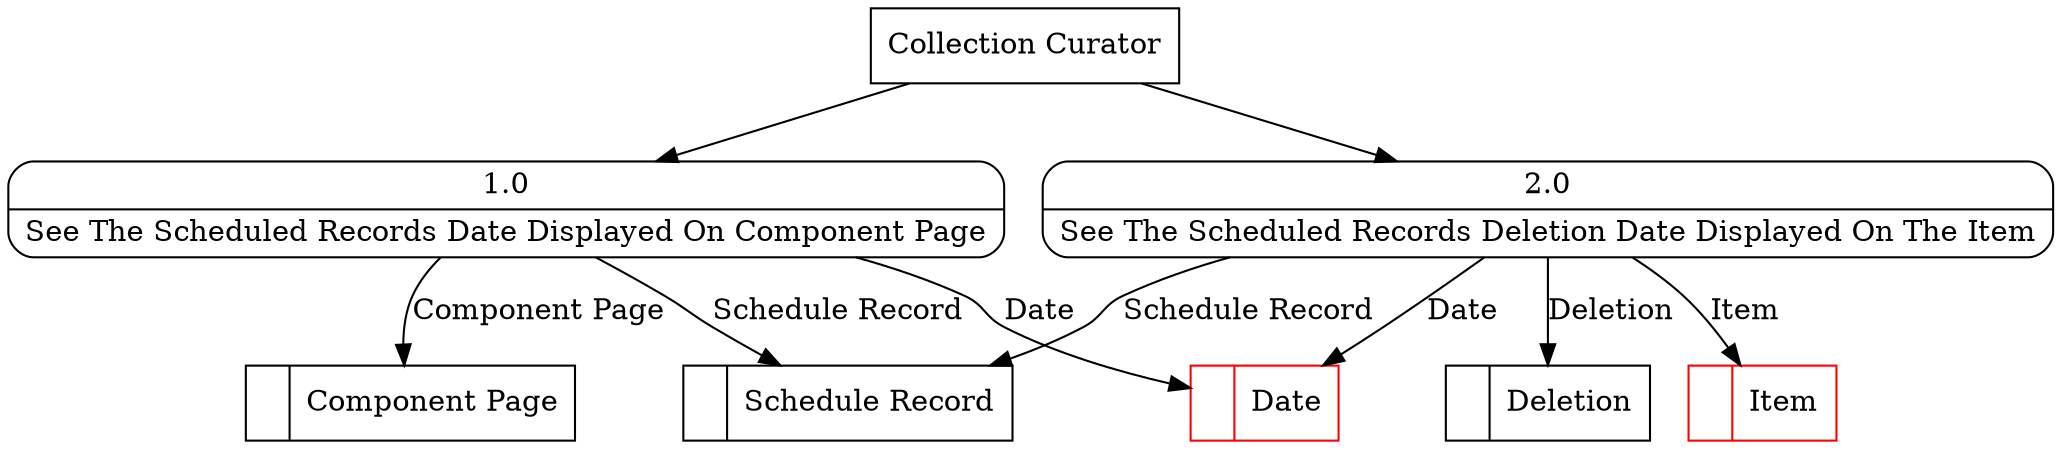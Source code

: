 digraph dfd2{ 
node[shape=record]
200 [label="<f0>  |<f1> Date " color=red];
201 [label="<f0>  |<f1> Schedule Record " ];
202 [label="<f0>  |<f1> Item " color=red];
203 [label="<f0>  |<f1> Component Page " ];
204 [label="<f0>  |<f1> Deletion " ];
205 [label="Collection Curator" shape=box];
206 [label="{<f0> 1.0|<f1> See The Scheduled Records Date Displayed On Component Page }" shape=Mrecord];
207 [label="{<f0> 2.0|<f1> See The Scheduled Records Deletion Date Displayed On The Item }" shape=Mrecord];
205 -> 206
205 -> 207
206 -> 200 [label="Date"]
206 -> 203 [label="Component Page"]
206 -> 201 [label="Schedule Record"]
207 -> 201 [label="Schedule Record"]
207 -> 202 [label="Item"]
207 -> 200 [label="Date"]
207 -> 204 [label="Deletion"]
}